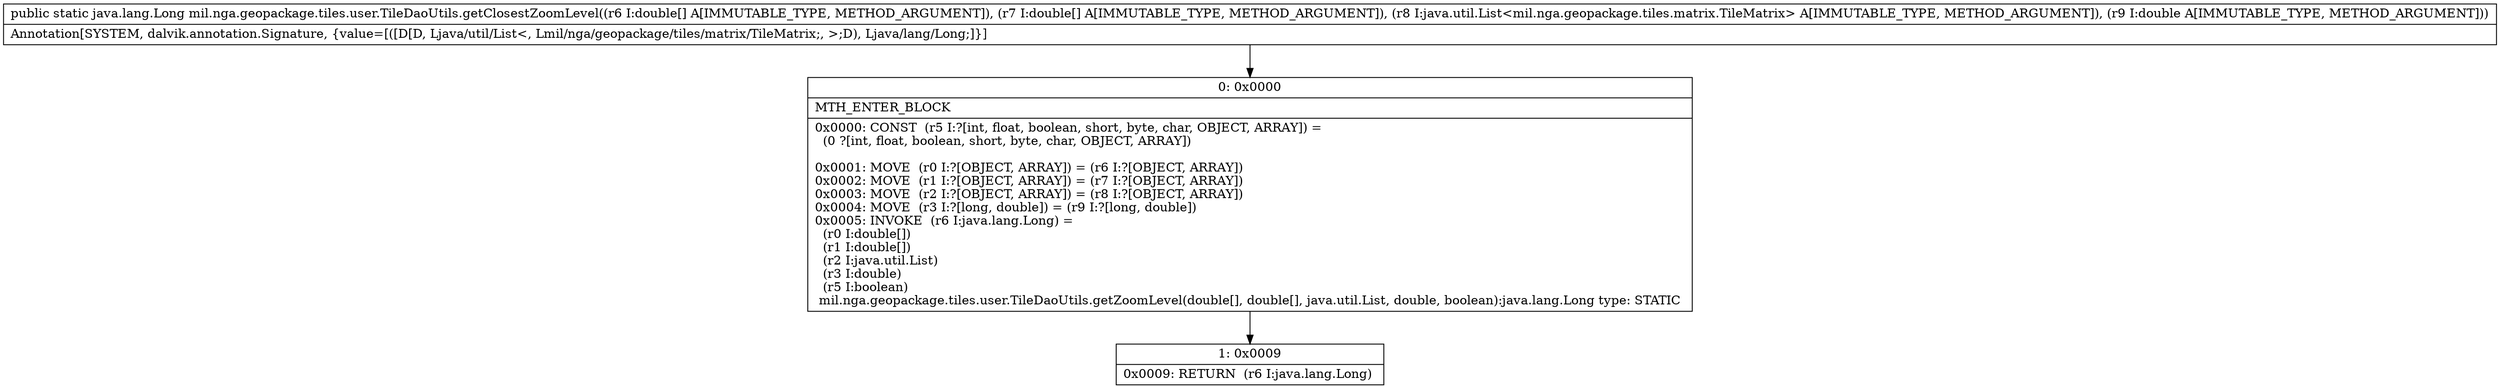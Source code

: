digraph "CFG formil.nga.geopackage.tiles.user.TileDaoUtils.getClosestZoomLevel([D[DLjava\/util\/List;D)Ljava\/lang\/Long;" {
Node_0 [shape=record,label="{0\:\ 0x0000|MTH_ENTER_BLOCK\l|0x0000: CONST  (r5 I:?[int, float, boolean, short, byte, char, OBJECT, ARRAY]) = \l  (0 ?[int, float, boolean, short, byte, char, OBJECT, ARRAY])\l \l0x0001: MOVE  (r0 I:?[OBJECT, ARRAY]) = (r6 I:?[OBJECT, ARRAY]) \l0x0002: MOVE  (r1 I:?[OBJECT, ARRAY]) = (r7 I:?[OBJECT, ARRAY]) \l0x0003: MOVE  (r2 I:?[OBJECT, ARRAY]) = (r8 I:?[OBJECT, ARRAY]) \l0x0004: MOVE  (r3 I:?[long, double]) = (r9 I:?[long, double]) \l0x0005: INVOKE  (r6 I:java.lang.Long) = \l  (r0 I:double[])\l  (r1 I:double[])\l  (r2 I:java.util.List)\l  (r3 I:double)\l  (r5 I:boolean)\l mil.nga.geopackage.tiles.user.TileDaoUtils.getZoomLevel(double[], double[], java.util.List, double, boolean):java.lang.Long type: STATIC \l}"];
Node_1 [shape=record,label="{1\:\ 0x0009|0x0009: RETURN  (r6 I:java.lang.Long) \l}"];
MethodNode[shape=record,label="{public static java.lang.Long mil.nga.geopackage.tiles.user.TileDaoUtils.getClosestZoomLevel((r6 I:double[] A[IMMUTABLE_TYPE, METHOD_ARGUMENT]), (r7 I:double[] A[IMMUTABLE_TYPE, METHOD_ARGUMENT]), (r8 I:java.util.List\<mil.nga.geopackage.tiles.matrix.TileMatrix\> A[IMMUTABLE_TYPE, METHOD_ARGUMENT]), (r9 I:double A[IMMUTABLE_TYPE, METHOD_ARGUMENT]))  | Annotation[SYSTEM, dalvik.annotation.Signature, \{value=[([D[D, Ljava\/util\/List\<, Lmil\/nga\/geopackage\/tiles\/matrix\/TileMatrix;, \>;D), Ljava\/lang\/Long;]\}]\l}"];
MethodNode -> Node_0;
Node_0 -> Node_1;
}

